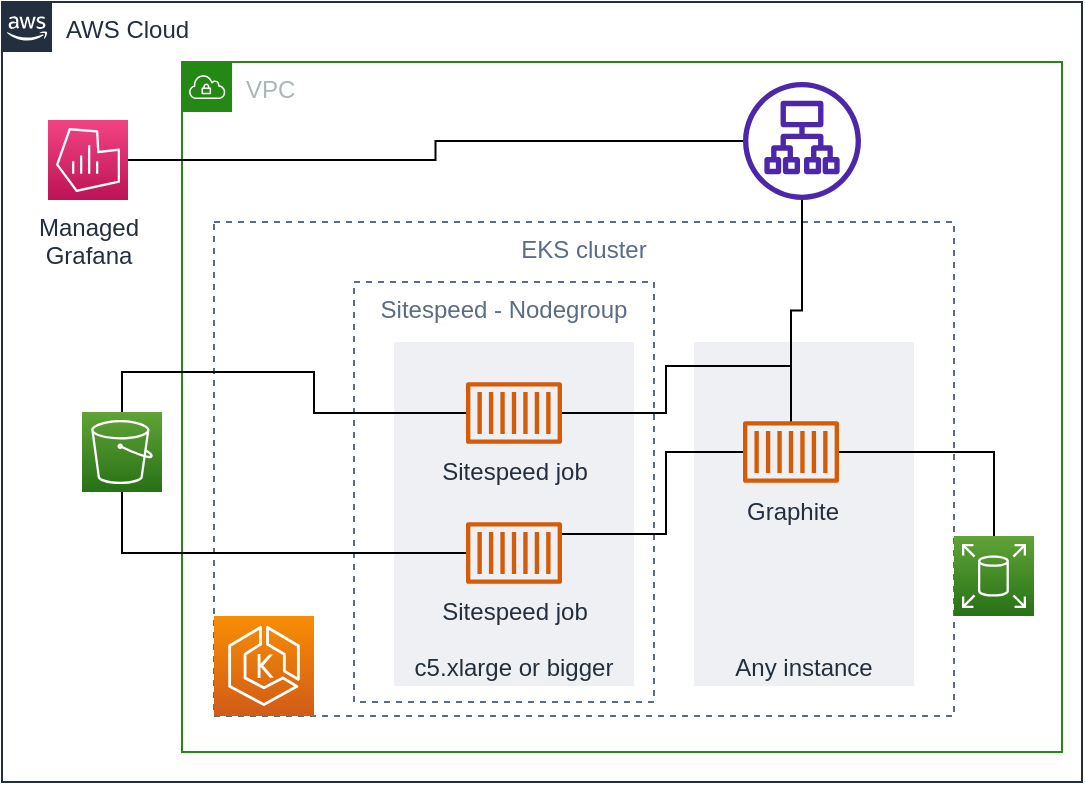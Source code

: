<mxfile version="19.0.0" type="device"><diagram id="Ht1M8jgEwFfnCIfOTk4-" name="Page-1"><mxGraphModel dx="1018" dy="656" grid="1" gridSize="10" guides="1" tooltips="1" connect="1" arrows="1" fold="1" page="1" pageScale="1" pageWidth="1169" pageHeight="827" math="0" shadow="0"><root><mxCell id="0"/><mxCell id="1" parent="0"/><mxCell id="UEzPUAAOIrF-is8g5C7q-74" value="AWS Cloud" style="points=[[0,0],[0.25,0],[0.5,0],[0.75,0],[1,0],[1,0.25],[1,0.5],[1,0.75],[1,1],[0.75,1],[0.5,1],[0.25,1],[0,1],[0,0.75],[0,0.5],[0,0.25]];outlineConnect=0;gradientColor=none;html=1;whiteSpace=wrap;fontSize=12;fontStyle=0;shape=mxgraph.aws4.group;grIcon=mxgraph.aws4.group_aws_cloud_alt;strokeColor=#232F3E;fillColor=none;verticalAlign=top;align=left;spacingLeft=30;fontColor=#232F3E;dashed=0;labelBackgroundColor=#ffffff;container=1;pointerEvents=0;collapsible=0;recursiveResize=0;" parent="1" vertex="1"><mxGeometry x="127" y="200" width="540" height="390" as="geometry"/></mxCell><mxCell id="6hDZndPVS57WDfAb5H7I-1" value="VPC" style="points=[[0,0],[0.25,0],[0.5,0],[0.75,0],[1,0],[1,0.25],[1,0.5],[1,0.75],[1,1],[0.75,1],[0.5,1],[0.25,1],[0,1],[0,0.75],[0,0.5],[0,0.25]];outlineConnect=0;gradientColor=none;html=1;whiteSpace=wrap;fontSize=12;fontStyle=0;container=1;pointerEvents=0;collapsible=0;recursiveResize=0;shape=mxgraph.aws4.group;grIcon=mxgraph.aws4.group_vpc;strokeColor=#248814;fillColor=none;verticalAlign=top;align=left;spacingLeft=30;fontColor=#AAB7B8;dashed=0;" parent="UEzPUAAOIrF-is8g5C7q-74" vertex="1"><mxGeometry x="90" y="30" width="440" height="345" as="geometry"/></mxCell><mxCell id="6hDZndPVS57WDfAb5H7I-19" value="EKS cluster" style="fillColor=none;strokeColor=#5A6C86;dashed=1;verticalAlign=top;fontStyle=0;fontColor=#5A6C86;" parent="6hDZndPVS57WDfAb5H7I-1" vertex="1"><mxGeometry x="16" y="80" width="370" height="247" as="geometry"/></mxCell><mxCell id="6hDZndPVS57WDfAb5H7I-2" value="Sitespeed - Nodegroup" style="fillColor=none;strokeColor=#5A6C86;dashed=1;verticalAlign=top;fontStyle=0;fontColor=#5A6C86;" parent="6hDZndPVS57WDfAb5H7I-1" vertex="1"><mxGeometry x="86" y="110" width="150" height="210" as="geometry"/></mxCell><mxCell id="6hDZndPVS57WDfAb5H7I-3" value="" style="sketch=0;points=[[0,0,0],[0.25,0,0],[0.5,0,0],[0.75,0,0],[1,0,0],[0,1,0],[0.25,1,0],[0.5,1,0],[0.75,1,0],[1,1,0],[0,0.25,0],[0,0.5,0],[0,0.75,0],[1,0.25,0],[1,0.5,0],[1,0.75,0]];outlineConnect=0;fontColor=#232F3E;gradientColor=#F78E04;gradientDirection=north;fillColor=#D05C17;strokeColor=#ffffff;dashed=0;verticalLabelPosition=bottom;verticalAlign=top;align=center;html=1;fontSize=12;fontStyle=0;aspect=fixed;shape=mxgraph.aws4.resourceIcon;resIcon=mxgraph.aws4.eks;" parent="6hDZndPVS57WDfAb5H7I-1" vertex="1"><mxGeometry x="16" y="277" width="50" height="50" as="geometry"/></mxCell><mxCell id="6hDZndPVS57WDfAb5H7I-4" value="c5.xlarge or bigger" style="fillColor=#EFF0F3;strokeColor=none;dashed=0;verticalAlign=bottom;fontStyle=0;fontColor=#232F3D;" parent="6hDZndPVS57WDfAb5H7I-1" vertex="1"><mxGeometry x="106" y="140" width="120" height="172" as="geometry"/></mxCell><mxCell id="6hDZndPVS57WDfAb5H7I-5" value="Any instance" style="fillColor=#EFF0F3;strokeColor=none;dashed=0;verticalAlign=bottom;fontStyle=0;fontColor=#232F3D;" parent="6hDZndPVS57WDfAb5H7I-1" vertex="1"><mxGeometry x="256" y="140" width="110" height="172" as="geometry"/></mxCell><mxCell id="6hDZndPVS57WDfAb5H7I-7" value="Graphite" style="sketch=0;outlineConnect=0;fontColor=#232F3E;gradientColor=none;fillColor=#D45B07;strokeColor=none;dashed=0;verticalLabelPosition=bottom;verticalAlign=top;align=center;html=1;fontSize=12;fontStyle=0;aspect=fixed;pointerEvents=1;shape=mxgraph.aws4.container_1;" parent="6hDZndPVS57WDfAb5H7I-1" vertex="1"><mxGeometry x="280.5" y="179.5" width="48" height="31" as="geometry"/></mxCell><mxCell id="6hDZndPVS57WDfAb5H7I-8" value="" style="sketch=0;points=[[0,0,0],[0.25,0,0],[0.5,0,0],[0.75,0,0],[1,0,0],[0,1,0],[0.25,1,0],[0.5,1,0],[0.75,1,0],[1,1,0],[0,0.25,0],[0,0.5,0],[0,0.75,0],[1,0.25,0],[1,0.5,0],[1,0.75,0]];outlineConnect=0;fontColor=#232F3E;gradientColor=#60A337;gradientDirection=north;fillColor=#277116;strokeColor=#ffffff;dashed=0;verticalLabelPosition=bottom;verticalAlign=top;align=center;html=1;fontSize=12;fontStyle=0;aspect=fixed;shape=mxgraph.aws4.resourceIcon;resIcon=mxgraph.aws4.elastic_block_store;" parent="6hDZndPVS57WDfAb5H7I-1" vertex="1"><mxGeometry x="386" y="237" width="40" height="40" as="geometry"/></mxCell><mxCell id="6hDZndPVS57WDfAb5H7I-12" style="edgeStyle=orthogonalEdgeStyle;rounded=0;orthogonalLoop=1;jettySize=auto;html=1;endArrow=none;endFill=0;" parent="6hDZndPVS57WDfAb5H7I-1" source="6hDZndPVS57WDfAb5H7I-11" target="6hDZndPVS57WDfAb5H7I-7" edge="1"><mxGeometry relative="1" as="geometry"/></mxCell><mxCell id="6hDZndPVS57WDfAb5H7I-11" value="" style="sketch=0;outlineConnect=0;fontColor=#232F3E;gradientColor=none;fillColor=#4D27AA;strokeColor=none;dashed=0;verticalLabelPosition=bottom;verticalAlign=top;align=center;html=1;fontSize=12;fontStyle=0;aspect=fixed;pointerEvents=1;shape=mxgraph.aws4.application_load_balancer;" parent="6hDZndPVS57WDfAb5H7I-1" vertex="1"><mxGeometry x="280.5" y="10" width="59" height="59" as="geometry"/></mxCell><mxCell id="6hDZndPVS57WDfAb5H7I-20" style="edgeStyle=orthogonalEdgeStyle;rounded=0;orthogonalLoop=1;jettySize=auto;html=1;endArrow=none;endFill=0;" parent="6hDZndPVS57WDfAb5H7I-1" source="6hDZndPVS57WDfAb5H7I-14" target="6hDZndPVS57WDfAb5H7I-7" edge="1"><mxGeometry relative="1" as="geometry"><Array as="points"><mxPoint x="242" y="176"/><mxPoint x="242" y="152"/></Array></mxGeometry></mxCell><mxCell id="6hDZndPVS57WDfAb5H7I-14" value="Sitespeed job" style="sketch=0;outlineConnect=0;fontColor=#232F3E;gradientColor=none;fillColor=#D45B07;strokeColor=none;dashed=0;verticalLabelPosition=bottom;verticalAlign=top;align=center;html=1;fontSize=12;fontStyle=0;aspect=fixed;pointerEvents=1;shape=mxgraph.aws4.container_1;" parent="6hDZndPVS57WDfAb5H7I-1" vertex="1"><mxGeometry x="142" y="160" width="48" height="31" as="geometry"/></mxCell><mxCell id="6hDZndPVS57WDfAb5H7I-21" style="edgeStyle=orthogonalEdgeStyle;rounded=0;orthogonalLoop=1;jettySize=auto;html=1;endArrow=none;endFill=0;" parent="6hDZndPVS57WDfAb5H7I-1" source="6hDZndPVS57WDfAb5H7I-16" target="6hDZndPVS57WDfAb5H7I-7" edge="1"><mxGeometry relative="1" as="geometry"><Array as="points"><mxPoint x="242" y="236"/><mxPoint x="242" y="195"/></Array></mxGeometry></mxCell><mxCell id="6hDZndPVS57WDfAb5H7I-16" value="Sitespeed job" style="sketch=0;outlineConnect=0;fontColor=#232F3E;gradientColor=none;fillColor=#D45B07;strokeColor=none;dashed=0;verticalLabelPosition=bottom;verticalAlign=top;align=center;html=1;fontSize=12;fontStyle=0;aspect=fixed;pointerEvents=1;shape=mxgraph.aws4.container_1;" parent="6hDZndPVS57WDfAb5H7I-1" vertex="1"><mxGeometry x="142" y="230" width="48" height="31" as="geometry"/></mxCell><mxCell id="6hDZndPVS57WDfAb5H7I-9" style="edgeStyle=orthogonalEdgeStyle;rounded=0;orthogonalLoop=1;jettySize=auto;html=1;entryX=0.5;entryY=0;entryDx=0;entryDy=0;entryPerimeter=0;endArrow=none;endFill=0;" parent="6hDZndPVS57WDfAb5H7I-1" source="6hDZndPVS57WDfAb5H7I-7" target="6hDZndPVS57WDfAb5H7I-8" edge="1"><mxGeometry relative="1" as="geometry"/></mxCell><mxCell id="6hDZndPVS57WDfAb5H7I-13" value="" style="sketch=0;points=[[0,0,0],[0.25,0,0],[0.5,0,0],[0.75,0,0],[1,0,0],[0,1,0],[0.25,1,0],[0.5,1,0],[0.75,1,0],[1,1,0],[0,0.25,0],[0,0.5,0],[0,0.75,0],[1,0.25,0],[1,0.5,0],[1,0.75,0]];outlineConnect=0;fontColor=#232F3E;gradientColor=#60A337;gradientDirection=north;fillColor=#277116;strokeColor=#ffffff;dashed=0;verticalLabelPosition=bottom;verticalAlign=top;align=center;html=1;fontSize=12;fontStyle=0;aspect=fixed;shape=mxgraph.aws4.resourceIcon;resIcon=mxgraph.aws4.s3;" parent="UEzPUAAOIrF-is8g5C7q-74" vertex="1"><mxGeometry x="40" y="205" width="40" height="40" as="geometry"/></mxCell><mxCell id="6hDZndPVS57WDfAb5H7I-17" style="edgeStyle=orthogonalEdgeStyle;rounded=0;orthogonalLoop=1;jettySize=auto;html=1;entryX=0.5;entryY=0;entryDx=0;entryDy=0;entryPerimeter=0;endArrow=none;endFill=0;" parent="UEzPUAAOIrF-is8g5C7q-74" source="6hDZndPVS57WDfAb5H7I-14" target="6hDZndPVS57WDfAb5H7I-13" edge="1"><mxGeometry relative="1" as="geometry"/></mxCell><mxCell id="6hDZndPVS57WDfAb5H7I-18" style="edgeStyle=orthogonalEdgeStyle;rounded=0;orthogonalLoop=1;jettySize=auto;html=1;entryX=0.5;entryY=1;entryDx=0;entryDy=0;entryPerimeter=0;endArrow=none;endFill=0;" parent="UEzPUAAOIrF-is8g5C7q-74" source="6hDZndPVS57WDfAb5H7I-16" target="6hDZndPVS57WDfAb5H7I-13" edge="1"><mxGeometry relative="1" as="geometry"/></mxCell><mxCell id="6hDZndPVS57WDfAb5H7I-23" style="edgeStyle=orthogonalEdgeStyle;rounded=0;orthogonalLoop=1;jettySize=auto;html=1;endArrow=none;endFill=0;" parent="UEzPUAAOIrF-is8g5C7q-74" source="6hDZndPVS57WDfAb5H7I-22" target="6hDZndPVS57WDfAb5H7I-11" edge="1"><mxGeometry relative="1" as="geometry"/></mxCell><mxCell id="6hDZndPVS57WDfAb5H7I-22" value="Managed &lt;br&gt;Grafana" style="sketch=0;points=[[0,0,0],[0.25,0,0],[0.5,0,0],[0.75,0,0],[1,0,0],[0,1,0],[0.25,1,0],[0.5,1,0],[0.75,1,0],[1,1,0],[0,0.25,0],[0,0.5,0],[0,0.75,0],[1,0.25,0],[1,0.5,0],[1,0.75,0]];points=[[0,0,0],[0.25,0,0],[0.5,0,0],[0.75,0,0],[1,0,0],[0,1,0],[0.25,1,0],[0.5,1,0],[0.75,1,0],[1,1,0],[0,0.25,0],[0,0.5,0],[0,0.75,0],[1,0.25,0],[1,0.5,0],[1,0.75,0]];outlineConnect=0;fontColor=#232F3E;gradientColor=#F34482;gradientDirection=north;fillColor=#BC1356;strokeColor=#ffffff;dashed=0;verticalLabelPosition=bottom;verticalAlign=top;align=center;html=1;fontSize=12;fontStyle=0;aspect=fixed;shape=mxgraph.aws4.resourceIcon;resIcon=mxgraph.aws4.managed_service_for_grafana;" parent="UEzPUAAOIrF-is8g5C7q-74" vertex="1"><mxGeometry x="23" y="59" width="40" height="40" as="geometry"/></mxCell></root></mxGraphModel></diagram></mxfile>